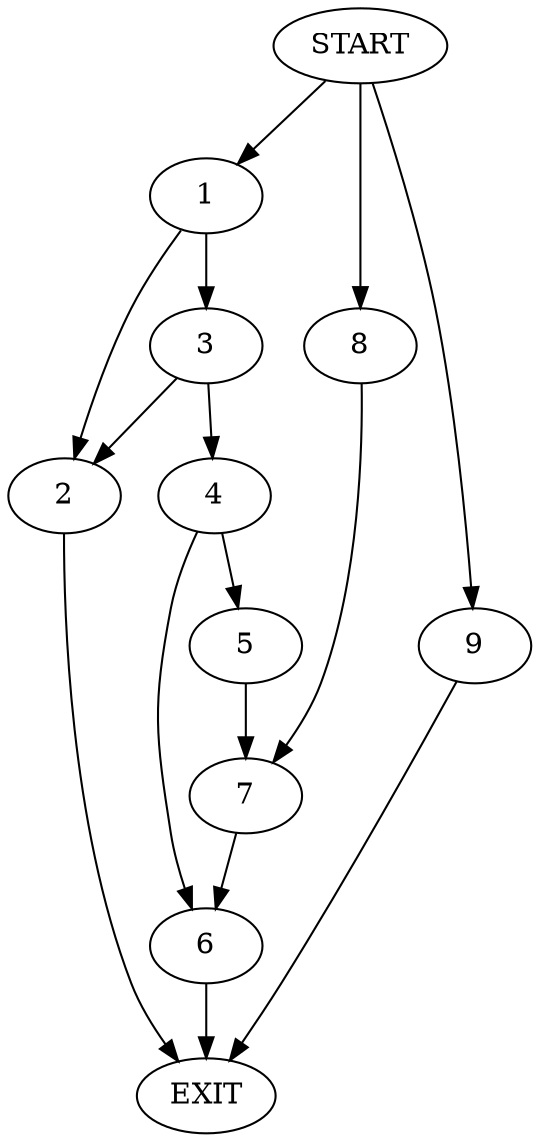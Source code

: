 digraph {
0 [label="START"]
10 [label="EXIT"]
0 -> 1
1 -> 2
1 -> 3
3 -> 2
3 -> 4
2 -> 10
4 -> 5
4 -> 6
5 -> 7
6 -> 10
7 -> 6
0 -> 8
8 -> 7
0 -> 9
9 -> 10
}
